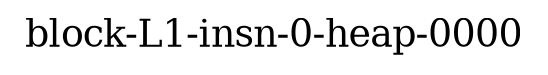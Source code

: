 digraph "block-L1-insn-0-heap-0000" {
	label=<<FONT POINT-SIZE="18">block-L1-insn-0-heap-0000</FONT>>;
	clusterrank=local;
	labelloc=t;
}
